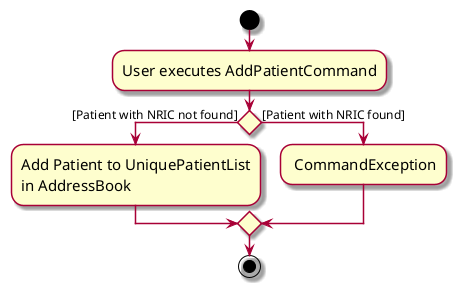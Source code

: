 @startuml
skin rose
skinparam ActivityFontSize 15
skinparam ArrowFontSize 12
start
:User executes AddPatientCommand;

'Since the beta syntax does not support placing the condition outside the
'diamond we place it as the true branch instead.

if () then ([Patient with NRIC not found])
    :Add Patient to UniquePatientList
    in AddressBook;

else ([Patient with NRIC found])
    : CommandException;
endif
stop
@enduml
